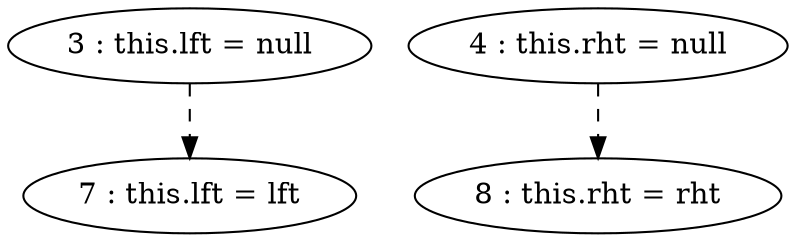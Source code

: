 digraph G {
"3 : this.lft = null"
"3 : this.lft = null" -> "7 : this.lft = lft" [style=dashed]
"4 : this.rht = null"
"4 : this.rht = null" -> "8 : this.rht = rht" [style=dashed]
"7 : this.lft = lft"
"8 : this.rht = rht"
}